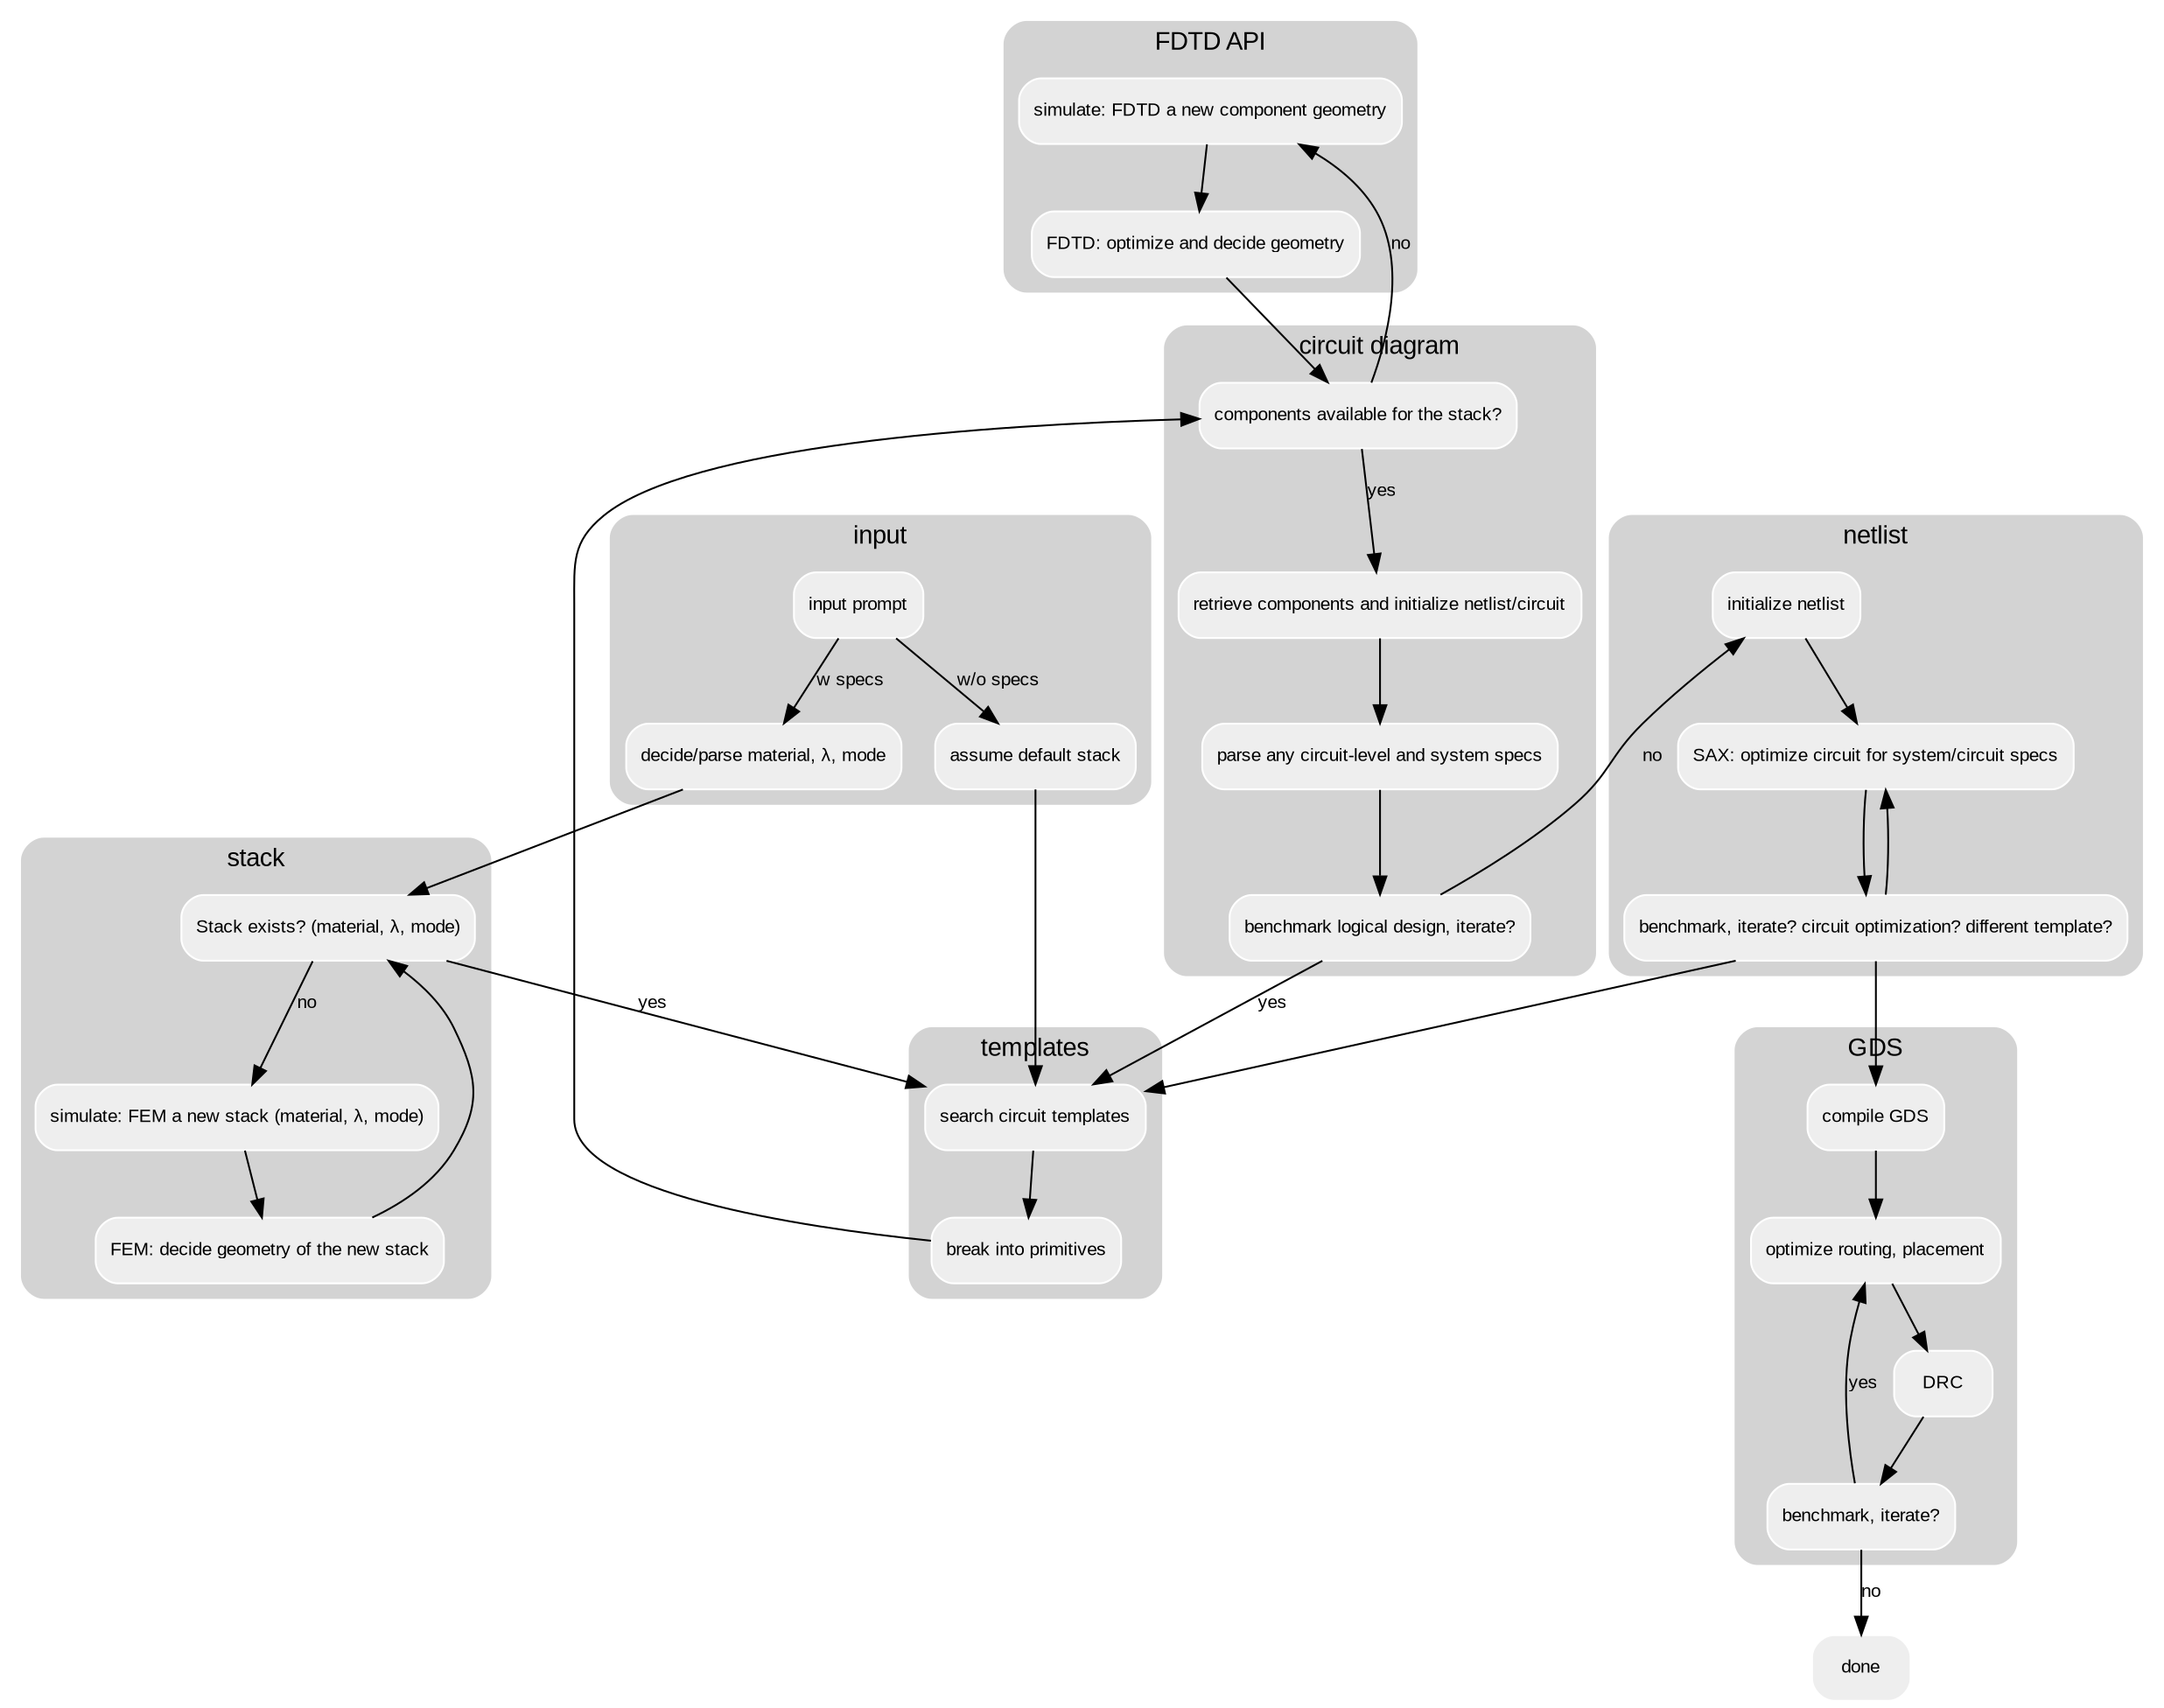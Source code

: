 digraph G {

    node [fontname="Arial", fontsize=10, fontcolor="#000000", shape=box, style="rounded,filled", color="#ffffff", fillcolor="#eeeeee"];
    edge [fontname="Arial", fontsize=10, fontcolor="#000000"];


    1000 -> 1100 [label="w specs"];
    a1300 -> 1300;
    1100 -> 1200;

    1120 -> 1200;
    1200 -> 1300 [label="yes"];


    1400 -> 1500;


    1710 -> 1300 [label="yes"];
    1710 -> 1770 [label="no"];

    1500 -> 1440 [label="no"];
    1900 -> 1300;
    1900 -> 2000;

    1460 -> 1500;

    2300 -> 2400 [label="no"];


    subgraph cluster_input {
        label = "input";
        fontname="Arial";
        style="filled,rounded";
        color=lightgrey;

        1000 [label="input prompt"];
        1000 -> a1300 [label="w/o specs"];

        1100 [label="decide/parse material, λ, mode"];

        a1300 [label="assume default stack"];

    }

    subgraph cluster_stack {
        label = "stack";
        fontname="Arial";
        style="filled,rounded";
        color=lightgrey;

        1200 [label="Stack exists? (material, λ, mode)"];
        1200 -> 1110 [label="no"];

        1110 [label="simulate: FEM a new stack (material, λ, mode)"];
        1110 -> 1120;

        1120 [label="FEM: decide geometry of the new stack"];
    }


    subgraph cluster_temp {
        label = "templates";
        fontname="Arial";
        style="filled,rounded";
        color=lightgrey;

        1300 [label="search circuit templates"];
        1300 -> 1400;

        1400 [label="break into primitives"];
    }

    subgraph cluster_logic {
        label = "circuit diagram";
        fontname="Arial";
        style="filled,rounded";
        color="lightgrey";

        1500 [label="components available for the stack?"];

        1500 -> 1600 [label="yes"];
        1600 [label="retrieve components and initialize netlist/circuit"];
        1600 -> 1700;

        1700 [label="parse any circuit-level and system specs"];
        1700 -> 1710;

        1710 [label="benchmark logical design, iterate?"];

    }

    subgraph cluster_netlist {
        label = "netlist";
        fontname="Arial";
        style="filled,rounded";
        color="lightgrey";

        1770 [label="initialize netlist"];
        1770 -> 1800;

        1800 [label="SAX: optimize circuit for system/circuit specs"];

        1800 -> 1900;
        1900 [label="benchmark, iterate? circuit optimization? different template?"];
        1900 -> 1800;

    }


    subgraph cluster_fdtd {
        label = "FDTD API";
        fontname="Arial";
        style="filled,rounded";
        color=lightgrey;

        1440 -> 1460;

        1440 [label="simulate: FDTD a new component geometry"];

        1460 [label="FDTD: optimize and decide geometry"];
    }

    subgraph cluster_GDS {
        label = "GDS";
        fontname="Arial";
        style="filled,rounded";
        color=lightgrey;

        2000 -> 2100;
        2100 -> 2200;
        2200 -> 2300;
        2300 -> 2100 [label="yes"];

        2000 [label="compile GDS"];

        2100 [label="optimize routing, placement"];

        2200 [label="DRC"];

        2300 [label="benchmark, iterate?"];

    }


    2400 [label="done"];

}
